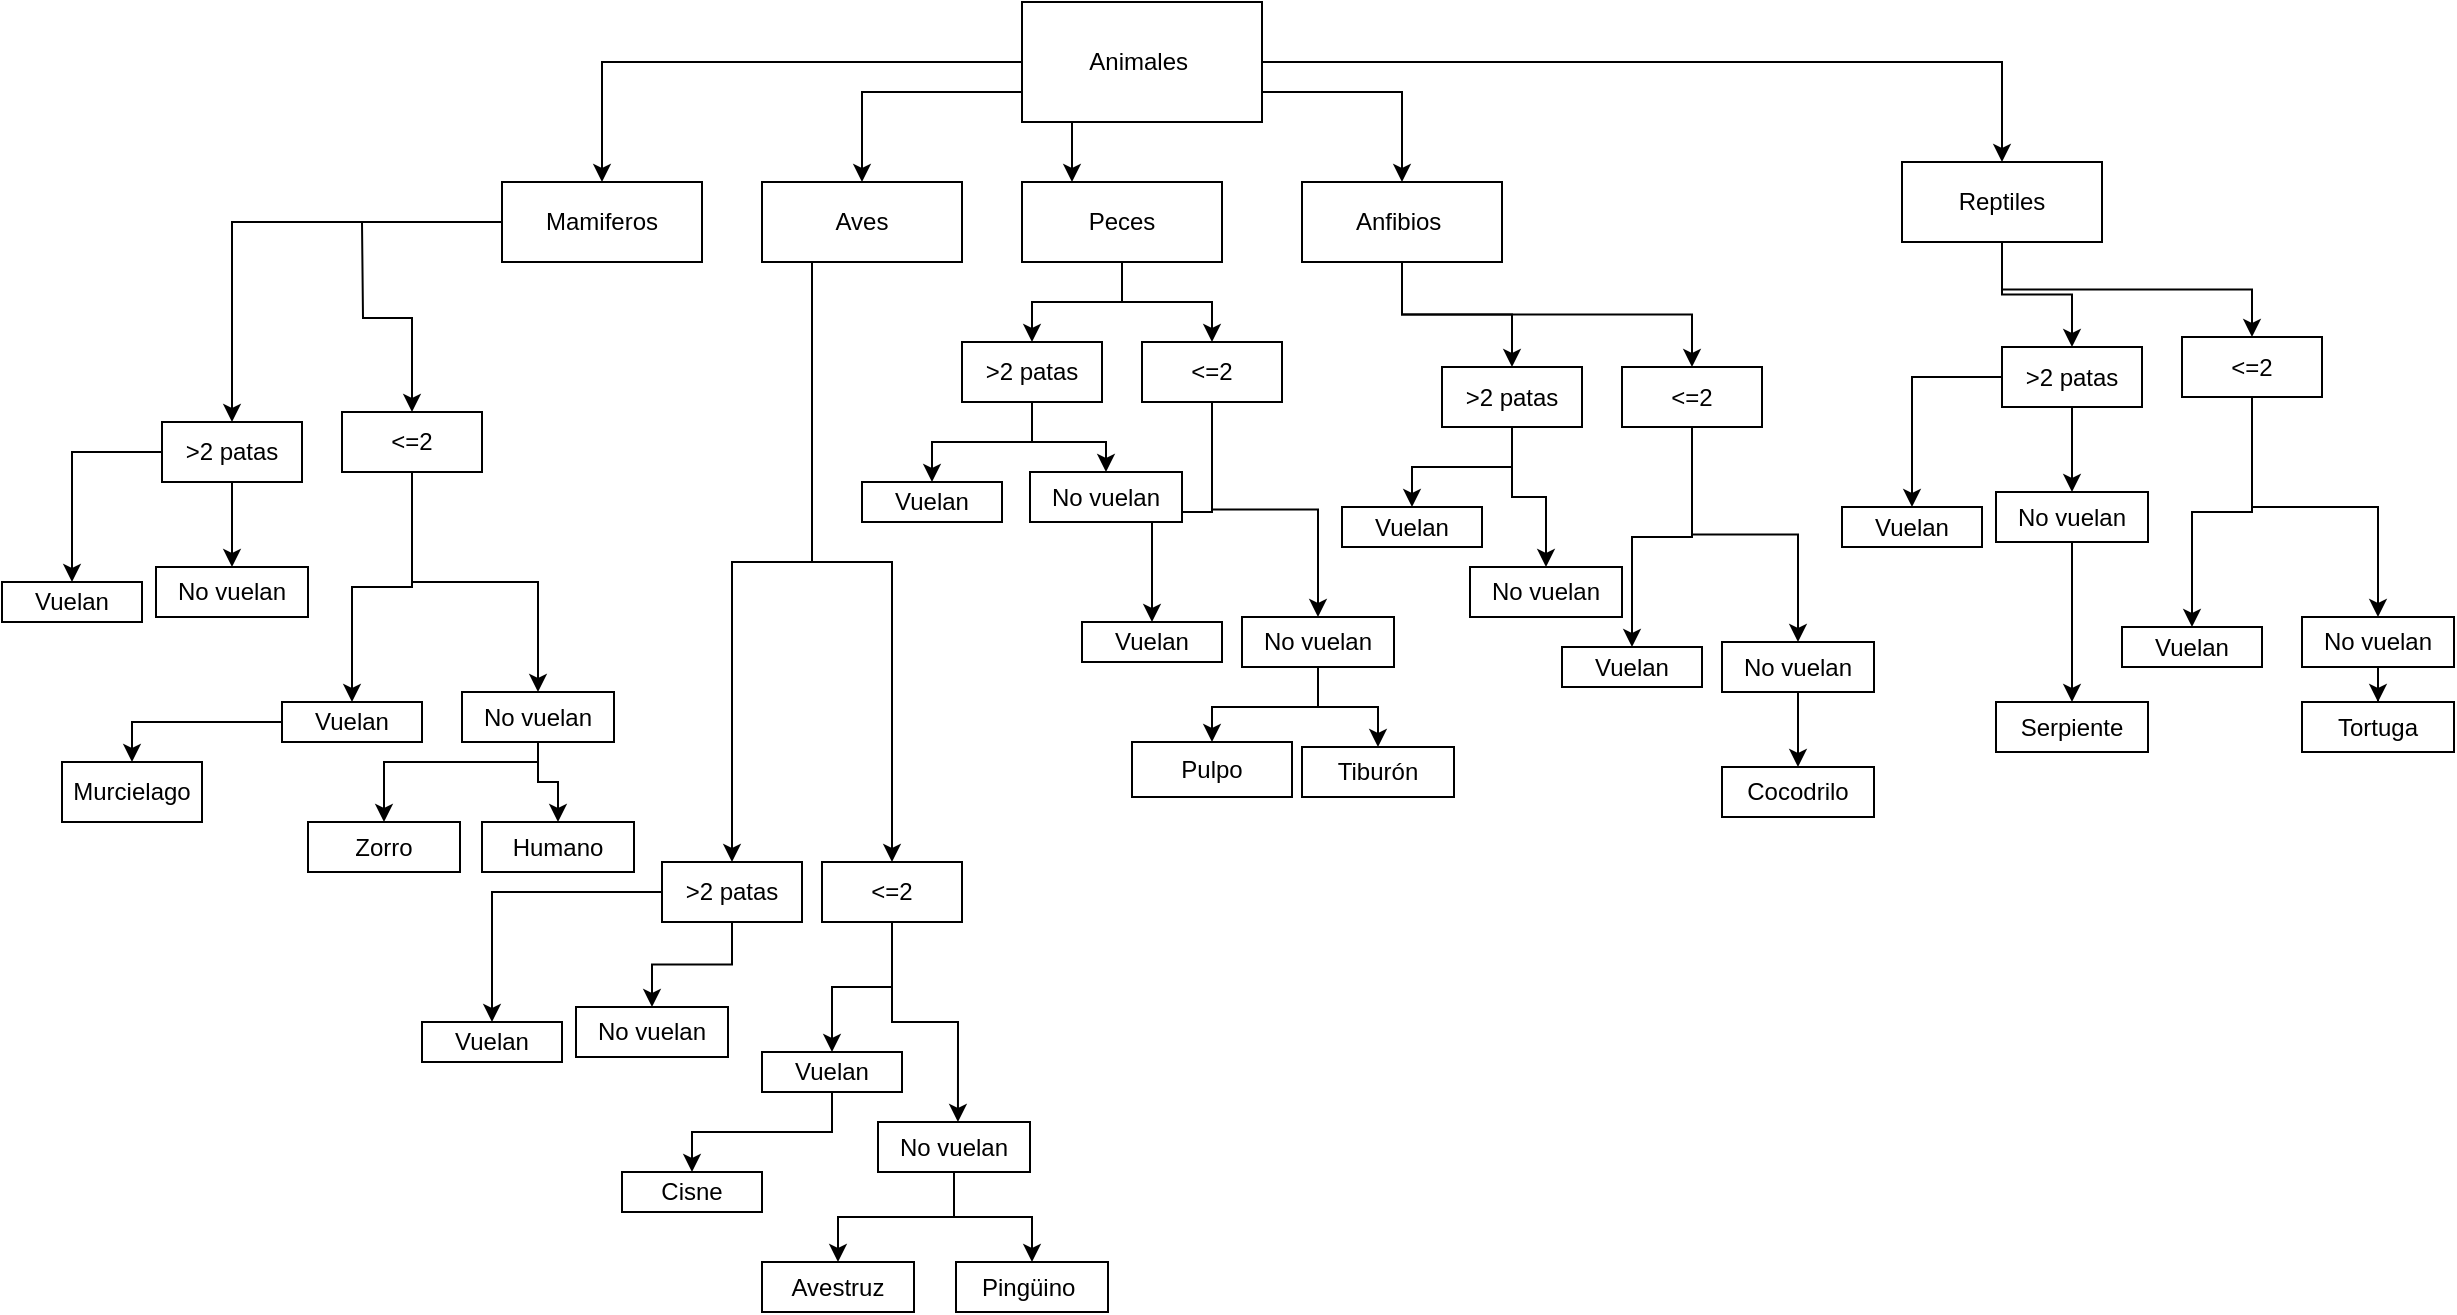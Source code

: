 <mxfile version="20.2.5" type="device"><diagram id="aRS3tcRz0LNNN-UGSEVj" name="Página-1"><mxGraphModel dx="1654" dy="483" grid="1" gridSize="10" guides="1" tooltips="1" connect="1" arrows="1" fold="1" page="1" pageScale="1" pageWidth="827" pageHeight="1169" math="0" shadow="0"><root><mxCell id="0"/><mxCell id="1" parent="0"/><mxCell id="ee5Uz7jaR93pna-LWLyb-7" style="edgeStyle=orthogonalEdgeStyle;rounded=0;orthogonalLoop=1;jettySize=auto;html=1;exitX=0;exitY=0.5;exitDx=0;exitDy=0;entryX=0.5;entryY=0;entryDx=0;entryDy=0;" edge="1" parent="1" source="ee5Uz7jaR93pna-LWLyb-1" target="ee5Uz7jaR93pna-LWLyb-2"><mxGeometry relative="1" as="geometry"/></mxCell><mxCell id="ee5Uz7jaR93pna-LWLyb-8" style="edgeStyle=orthogonalEdgeStyle;rounded=0;orthogonalLoop=1;jettySize=auto;html=1;exitX=0;exitY=0.75;exitDx=0;exitDy=0;" edge="1" parent="1" source="ee5Uz7jaR93pna-LWLyb-1" target="ee5Uz7jaR93pna-LWLyb-3"><mxGeometry relative="1" as="geometry"/></mxCell><mxCell id="ee5Uz7jaR93pna-LWLyb-9" style="edgeStyle=orthogonalEdgeStyle;rounded=0;orthogonalLoop=1;jettySize=auto;html=1;exitX=0.25;exitY=1;exitDx=0;exitDy=0;entryX=0.25;entryY=0;entryDx=0;entryDy=0;" edge="1" parent="1" source="ee5Uz7jaR93pna-LWLyb-1" target="ee5Uz7jaR93pna-LWLyb-4"><mxGeometry relative="1" as="geometry"/></mxCell><mxCell id="ee5Uz7jaR93pna-LWLyb-11" style="edgeStyle=orthogonalEdgeStyle;rounded=0;orthogonalLoop=1;jettySize=auto;html=1;exitX=1;exitY=0.5;exitDx=0;exitDy=0;" edge="1" parent="1" source="ee5Uz7jaR93pna-LWLyb-1" target="ee5Uz7jaR93pna-LWLyb-6"><mxGeometry relative="1" as="geometry"/></mxCell><mxCell id="ee5Uz7jaR93pna-LWLyb-12" style="edgeStyle=orthogonalEdgeStyle;rounded=0;orthogonalLoop=1;jettySize=auto;html=1;exitX=1;exitY=0.75;exitDx=0;exitDy=0;entryX=0.5;entryY=0;entryDx=0;entryDy=0;" edge="1" parent="1" source="ee5Uz7jaR93pna-LWLyb-1" target="ee5Uz7jaR93pna-LWLyb-5"><mxGeometry relative="1" as="geometry"/></mxCell><mxCell id="ee5Uz7jaR93pna-LWLyb-1" value="Animales&amp;nbsp;" style="rounded=0;whiteSpace=wrap;html=1;" vertex="1" parent="1"><mxGeometry x="340" y="60" width="120" height="60" as="geometry"/></mxCell><mxCell id="ee5Uz7jaR93pna-LWLyb-2" value="Mamiferos" style="rounded=0;whiteSpace=wrap;html=1;" vertex="1" parent="1"><mxGeometry x="80" y="150" width="100" height="40" as="geometry"/></mxCell><mxCell id="ee5Uz7jaR93pna-LWLyb-3" value="Aves" style="rounded=0;whiteSpace=wrap;html=1;" vertex="1" parent="1"><mxGeometry x="210" y="150" width="100" height="40" as="geometry"/></mxCell><mxCell id="ee5Uz7jaR93pna-LWLyb-40" value="" style="edgeStyle=orthogonalEdgeStyle;rounded=0;orthogonalLoop=1;jettySize=auto;html=1;" edge="1" parent="1" source="ee5Uz7jaR93pna-LWLyb-4" target="ee5Uz7jaR93pna-LWLyb-39"><mxGeometry relative="1" as="geometry"/></mxCell><mxCell id="ee5Uz7jaR93pna-LWLyb-42" value="" style="edgeStyle=orthogonalEdgeStyle;rounded=0;orthogonalLoop=1;jettySize=auto;html=1;" edge="1" parent="1" source="ee5Uz7jaR93pna-LWLyb-4" target="ee5Uz7jaR93pna-LWLyb-41"><mxGeometry relative="1" as="geometry"/></mxCell><mxCell id="ee5Uz7jaR93pna-LWLyb-4" value="Peces" style="rounded=0;whiteSpace=wrap;html=1;" vertex="1" parent="1"><mxGeometry x="340" y="150" width="100" height="40" as="geometry"/></mxCell><mxCell id="ee5Uz7jaR93pna-LWLyb-94" style="edgeStyle=orthogonalEdgeStyle;rounded=0;orthogonalLoop=1;jettySize=auto;html=1;exitX=0.5;exitY=1;exitDx=0;exitDy=0;entryX=0.5;entryY=0;entryDx=0;entryDy=0;" edge="1" parent="1" source="ee5Uz7jaR93pna-LWLyb-5" target="ee5Uz7jaR93pna-LWLyb-86"><mxGeometry relative="1" as="geometry"/></mxCell><mxCell id="ee5Uz7jaR93pna-LWLyb-95" style="edgeStyle=orthogonalEdgeStyle;rounded=0;orthogonalLoop=1;jettySize=auto;html=1;exitX=0.5;exitY=1;exitDx=0;exitDy=0;entryX=0.5;entryY=0;entryDx=0;entryDy=0;" edge="1" parent="1" source="ee5Uz7jaR93pna-LWLyb-5" target="ee5Uz7jaR93pna-LWLyb-89"><mxGeometry relative="1" as="geometry"/></mxCell><mxCell id="ee5Uz7jaR93pna-LWLyb-5" value="Anfibios&amp;nbsp;" style="rounded=0;whiteSpace=wrap;html=1;" vertex="1" parent="1"><mxGeometry x="480" y="150" width="100" height="40" as="geometry"/></mxCell><mxCell id="ee5Uz7jaR93pna-LWLyb-106" style="edgeStyle=orthogonalEdgeStyle;rounded=0;orthogonalLoop=1;jettySize=auto;html=1;exitX=0.5;exitY=1;exitDx=0;exitDy=0;entryX=0.5;entryY=0;entryDx=0;entryDy=0;" edge="1" parent="1" source="ee5Uz7jaR93pna-LWLyb-6" target="ee5Uz7jaR93pna-LWLyb-98"><mxGeometry relative="1" as="geometry"/></mxCell><mxCell id="ee5Uz7jaR93pna-LWLyb-107" style="edgeStyle=orthogonalEdgeStyle;rounded=0;orthogonalLoop=1;jettySize=auto;html=1;exitX=0.5;exitY=1;exitDx=0;exitDy=0;entryX=0.5;entryY=0;entryDx=0;entryDy=0;" edge="1" parent="1" source="ee5Uz7jaR93pna-LWLyb-6" target="ee5Uz7jaR93pna-LWLyb-101"><mxGeometry relative="1" as="geometry"/></mxCell><mxCell id="ee5Uz7jaR93pna-LWLyb-6" value="Reptiles" style="rounded=0;whiteSpace=wrap;html=1;" vertex="1" parent="1"><mxGeometry x="780" y="140" width="100" height="40" as="geometry"/></mxCell><mxCell id="ee5Uz7jaR93pna-LWLyb-44" value="" style="edgeStyle=orthogonalEdgeStyle;rounded=0;orthogonalLoop=1;jettySize=auto;html=1;" edge="1" parent="1" source="ee5Uz7jaR93pna-LWLyb-39" target="ee5Uz7jaR93pna-LWLyb-43"><mxGeometry relative="1" as="geometry"/></mxCell><mxCell id="ee5Uz7jaR93pna-LWLyb-48" value="" style="edgeStyle=orthogonalEdgeStyle;rounded=0;orthogonalLoop=1;jettySize=auto;html=1;" edge="1" parent="1" source="ee5Uz7jaR93pna-LWLyb-39" target="ee5Uz7jaR93pna-LWLyb-47"><mxGeometry relative="1" as="geometry"/></mxCell><mxCell id="ee5Uz7jaR93pna-LWLyb-39" value="&amp;gt;2 patas" style="rounded=0;whiteSpace=wrap;html=1;" vertex="1" parent="1"><mxGeometry x="310" y="230" width="70" height="30" as="geometry"/></mxCell><mxCell id="ee5Uz7jaR93pna-LWLyb-51" style="edgeStyle=orthogonalEdgeStyle;rounded=0;orthogonalLoop=1;jettySize=auto;html=1;exitX=0.5;exitY=1;exitDx=0;exitDy=0;entryX=0.5;entryY=0;entryDx=0;entryDy=0;" edge="1" parent="1" source="ee5Uz7jaR93pna-LWLyb-41" target="ee5Uz7jaR93pna-LWLyb-49"><mxGeometry relative="1" as="geometry"/></mxCell><mxCell id="ee5Uz7jaR93pna-LWLyb-52" style="edgeStyle=orthogonalEdgeStyle;rounded=0;orthogonalLoop=1;jettySize=auto;html=1;exitX=0.5;exitY=1;exitDx=0;exitDy=0;" edge="1" parent="1" source="ee5Uz7jaR93pna-LWLyb-41" target="ee5Uz7jaR93pna-LWLyb-50"><mxGeometry relative="1" as="geometry"/></mxCell><mxCell id="ee5Uz7jaR93pna-LWLyb-41" value="&amp;lt;=2" style="rounded=0;whiteSpace=wrap;html=1;" vertex="1" parent="1"><mxGeometry x="400" y="230" width="70" height="30" as="geometry"/></mxCell><mxCell id="ee5Uz7jaR93pna-LWLyb-43" value="Vuelan" style="rounded=0;whiteSpace=wrap;html=1;" vertex="1" parent="1"><mxGeometry x="260" y="300" width="70" height="20" as="geometry"/></mxCell><mxCell id="ee5Uz7jaR93pna-LWLyb-47" value="No vuelan" style="rounded=0;whiteSpace=wrap;html=1;" vertex="1" parent="1"><mxGeometry x="344" y="295" width="76" height="25" as="geometry"/></mxCell><mxCell id="ee5Uz7jaR93pna-LWLyb-49" value="Vuelan" style="rounded=0;whiteSpace=wrap;html=1;" vertex="1" parent="1"><mxGeometry x="370" y="370" width="70" height="20" as="geometry"/></mxCell><mxCell id="ee5Uz7jaR93pna-LWLyb-118" value="" style="edgeStyle=orthogonalEdgeStyle;rounded=0;orthogonalLoop=1;jettySize=auto;html=1;" edge="1" parent="1" source="ee5Uz7jaR93pna-LWLyb-50" target="ee5Uz7jaR93pna-LWLyb-117"><mxGeometry relative="1" as="geometry"/></mxCell><mxCell id="ee5Uz7jaR93pna-LWLyb-124" value="" style="edgeStyle=orthogonalEdgeStyle;rounded=0;orthogonalLoop=1;jettySize=auto;html=1;" edge="1" parent="1" source="ee5Uz7jaR93pna-LWLyb-50" target="ee5Uz7jaR93pna-LWLyb-123"><mxGeometry relative="1" as="geometry"/></mxCell><mxCell id="ee5Uz7jaR93pna-LWLyb-50" value="No vuelan" style="rounded=0;whiteSpace=wrap;html=1;" vertex="1" parent="1"><mxGeometry x="450" y="367.5" width="76" height="25" as="geometry"/></mxCell><mxCell id="ee5Uz7jaR93pna-LWLyb-57" value="" style="edgeStyle=orthogonalEdgeStyle;rounded=0;orthogonalLoop=1;jettySize=auto;html=1;exitX=0;exitY=0.5;exitDx=0;exitDy=0;" edge="1" parent="1" target="ee5Uz7jaR93pna-LWLyb-61" source="ee5Uz7jaR93pna-LWLyb-2"><mxGeometry relative="1" as="geometry"><mxPoint x="-10" y="230" as="sourcePoint"/></mxGeometry></mxCell><mxCell id="ee5Uz7jaR93pna-LWLyb-58" value="" style="edgeStyle=orthogonalEdgeStyle;rounded=0;orthogonalLoop=1;jettySize=auto;html=1;" edge="1" parent="1" target="ee5Uz7jaR93pna-LWLyb-64"><mxGeometry relative="1" as="geometry"><mxPoint x="10" y="170" as="sourcePoint"/></mxGeometry></mxCell><mxCell id="ee5Uz7jaR93pna-LWLyb-59" value="" style="edgeStyle=orthogonalEdgeStyle;rounded=0;orthogonalLoop=1;jettySize=auto;html=1;entryX=0.5;entryY=0;entryDx=0;entryDy=0;" edge="1" parent="1" source="ee5Uz7jaR93pna-LWLyb-61" target="ee5Uz7jaR93pna-LWLyb-70"><mxGeometry relative="1" as="geometry"><mxPoint x="-120" y="350" as="targetPoint"/></mxGeometry></mxCell><mxCell id="ee5Uz7jaR93pna-LWLyb-60" value="" style="edgeStyle=orthogonalEdgeStyle;rounded=0;orthogonalLoop=1;jettySize=auto;html=1;" edge="1" parent="1" source="ee5Uz7jaR93pna-LWLyb-61" target="ee5Uz7jaR93pna-LWLyb-65"><mxGeometry relative="1" as="geometry"/></mxCell><mxCell id="ee5Uz7jaR93pna-LWLyb-61" value="&amp;gt;2 patas" style="rounded=0;whiteSpace=wrap;html=1;" vertex="1" parent="1"><mxGeometry x="-90" y="270" width="70" height="30" as="geometry"/></mxCell><mxCell id="ee5Uz7jaR93pna-LWLyb-62" style="edgeStyle=orthogonalEdgeStyle;rounded=0;orthogonalLoop=1;jettySize=auto;html=1;exitX=0.5;exitY=1;exitDx=0;exitDy=0;entryX=0.5;entryY=0;entryDx=0;entryDy=0;" edge="1" parent="1" source="ee5Uz7jaR93pna-LWLyb-64" target="ee5Uz7jaR93pna-LWLyb-66"><mxGeometry relative="1" as="geometry"/></mxCell><mxCell id="ee5Uz7jaR93pna-LWLyb-63" style="edgeStyle=orthogonalEdgeStyle;rounded=0;orthogonalLoop=1;jettySize=auto;html=1;exitX=0.5;exitY=1;exitDx=0;exitDy=0;entryX=0.5;entryY=0;entryDx=0;entryDy=0;" edge="1" parent="1" source="ee5Uz7jaR93pna-LWLyb-64" target="ee5Uz7jaR93pna-LWLyb-69"><mxGeometry relative="1" as="geometry"><mxPoint x="88" y="407.5" as="targetPoint"/></mxGeometry></mxCell><mxCell id="ee5Uz7jaR93pna-LWLyb-64" value="&amp;lt;=2" style="rounded=0;whiteSpace=wrap;html=1;" vertex="1" parent="1"><mxGeometry y="265" width="70" height="30" as="geometry"/></mxCell><mxCell id="ee5Uz7jaR93pna-LWLyb-65" value="No vuelan" style="rounded=0;whiteSpace=wrap;html=1;" vertex="1" parent="1"><mxGeometry x="-93" y="342.5" width="76" height="25" as="geometry"/></mxCell><mxCell id="ee5Uz7jaR93pna-LWLyb-110" value="" style="edgeStyle=orthogonalEdgeStyle;rounded=0;orthogonalLoop=1;jettySize=auto;html=1;" edge="1" parent="1" source="ee5Uz7jaR93pna-LWLyb-66" target="ee5Uz7jaR93pna-LWLyb-109"><mxGeometry relative="1" as="geometry"/></mxCell><mxCell id="ee5Uz7jaR93pna-LWLyb-66" value="Vuelan" style="rounded=0;whiteSpace=wrap;html=1;" vertex="1" parent="1"><mxGeometry x="-30" y="410" width="70" height="20" as="geometry"/></mxCell><mxCell id="ee5Uz7jaR93pna-LWLyb-114" value="" style="edgeStyle=orthogonalEdgeStyle;rounded=0;orthogonalLoop=1;jettySize=auto;html=1;" edge="1" parent="1" source="ee5Uz7jaR93pna-LWLyb-69" target="ee5Uz7jaR93pna-LWLyb-113"><mxGeometry relative="1" as="geometry"><Array as="points"><mxPoint x="98" y="440"/><mxPoint x="21" y="440"/></Array></mxGeometry></mxCell><mxCell id="ee5Uz7jaR93pna-LWLyb-116" value="" style="edgeStyle=orthogonalEdgeStyle;rounded=0;orthogonalLoop=1;jettySize=auto;html=1;" edge="1" parent="1" source="ee5Uz7jaR93pna-LWLyb-69" target="ee5Uz7jaR93pna-LWLyb-115"><mxGeometry relative="1" as="geometry"/></mxCell><mxCell id="ee5Uz7jaR93pna-LWLyb-69" value="No vuelan" style="rounded=0;whiteSpace=wrap;html=1;" vertex="1" parent="1"><mxGeometry x="60" y="405" width="76" height="25" as="geometry"/></mxCell><mxCell id="ee5Uz7jaR93pna-LWLyb-70" value="Vuelan" style="rounded=0;whiteSpace=wrap;html=1;" vertex="1" parent="1"><mxGeometry x="-170" y="350" width="70" height="20" as="geometry"/></mxCell><mxCell id="ee5Uz7jaR93pna-LWLyb-71" value="" style="edgeStyle=orthogonalEdgeStyle;rounded=0;orthogonalLoop=1;jettySize=auto;html=1;exitX=0.25;exitY=1;exitDx=0;exitDy=0;" edge="1" parent="1" target="ee5Uz7jaR93pna-LWLyb-75" source="ee5Uz7jaR93pna-LWLyb-3"><mxGeometry relative="1" as="geometry"><mxPoint x="230" y="250" as="sourcePoint"/></mxGeometry></mxCell><mxCell id="ee5Uz7jaR93pna-LWLyb-72" value="" style="edgeStyle=orthogonalEdgeStyle;rounded=0;orthogonalLoop=1;jettySize=auto;html=1;exitX=0.25;exitY=1;exitDx=0;exitDy=0;" edge="1" parent="1" target="ee5Uz7jaR93pna-LWLyb-78" source="ee5Uz7jaR93pna-LWLyb-3"><mxGeometry relative="1" as="geometry"><mxPoint x="210" y="280" as="sourcePoint"/></mxGeometry></mxCell><mxCell id="ee5Uz7jaR93pna-LWLyb-73" value="" style="edgeStyle=orthogonalEdgeStyle;rounded=0;orthogonalLoop=1;jettySize=auto;html=1;entryX=0.5;entryY=0;entryDx=0;entryDy=0;" edge="1" parent="1" source="ee5Uz7jaR93pna-LWLyb-75" target="ee5Uz7jaR93pna-LWLyb-81"><mxGeometry relative="1" as="geometry"><mxPoint x="90" y="570" as="targetPoint"/></mxGeometry></mxCell><mxCell id="ee5Uz7jaR93pna-LWLyb-74" value="" style="edgeStyle=orthogonalEdgeStyle;rounded=0;orthogonalLoop=1;jettySize=auto;html=1;" edge="1" parent="1" source="ee5Uz7jaR93pna-LWLyb-75" target="ee5Uz7jaR93pna-LWLyb-79"><mxGeometry relative="1" as="geometry"/></mxCell><mxCell id="ee5Uz7jaR93pna-LWLyb-75" value="&amp;gt;2 patas" style="rounded=0;whiteSpace=wrap;html=1;" vertex="1" parent="1"><mxGeometry x="160" y="490" width="70" height="30" as="geometry"/></mxCell><mxCell id="ee5Uz7jaR93pna-LWLyb-76" style="edgeStyle=orthogonalEdgeStyle;rounded=0;orthogonalLoop=1;jettySize=auto;html=1;exitX=0.5;exitY=1;exitDx=0;exitDy=0;entryX=0.5;entryY=0;entryDx=0;entryDy=0;" edge="1" parent="1" source="ee5Uz7jaR93pna-LWLyb-78" target="ee5Uz7jaR93pna-LWLyb-80"><mxGeometry relative="1" as="geometry"/></mxCell><mxCell id="ee5Uz7jaR93pna-LWLyb-77" style="edgeStyle=orthogonalEdgeStyle;rounded=0;orthogonalLoop=1;jettySize=auto;html=1;exitX=0.5;exitY=1;exitDx=0;exitDy=0;entryX=0.526;entryY=0;entryDx=0;entryDy=0;entryPerimeter=0;" edge="1" parent="1" source="ee5Uz7jaR93pna-LWLyb-78" target="ee5Uz7jaR93pna-LWLyb-83"><mxGeometry relative="1" as="geometry"><mxPoint x="320" y="590" as="targetPoint"/></mxGeometry></mxCell><mxCell id="ee5Uz7jaR93pna-LWLyb-78" value="&amp;lt;=2" style="rounded=0;whiteSpace=wrap;html=1;" vertex="1" parent="1"><mxGeometry x="240" y="490" width="70" height="30" as="geometry"/></mxCell><mxCell id="ee5Uz7jaR93pna-LWLyb-79" value="No vuelan" style="rounded=0;whiteSpace=wrap;html=1;" vertex="1" parent="1"><mxGeometry x="117" y="562.5" width="76" height="25" as="geometry"/></mxCell><mxCell id="ee5Uz7jaR93pna-LWLyb-128" value="" style="edgeStyle=orthogonalEdgeStyle;rounded=0;orthogonalLoop=1;jettySize=auto;html=1;" edge="1" parent="1" source="ee5Uz7jaR93pna-LWLyb-80" target="ee5Uz7jaR93pna-LWLyb-127"><mxGeometry relative="1" as="geometry"/></mxCell><mxCell id="ee5Uz7jaR93pna-LWLyb-80" value="Vuelan" style="rounded=0;whiteSpace=wrap;html=1;" vertex="1" parent="1"><mxGeometry x="210" y="585" width="70" height="20" as="geometry"/></mxCell><mxCell id="ee5Uz7jaR93pna-LWLyb-81" value="Vuelan" style="rounded=0;whiteSpace=wrap;html=1;" vertex="1" parent="1"><mxGeometry x="40" y="570" width="70" height="20" as="geometry"/></mxCell><mxCell id="ee5Uz7jaR93pna-LWLyb-120" value="" style="edgeStyle=orthogonalEdgeStyle;rounded=0;orthogonalLoop=1;jettySize=auto;html=1;" edge="1" parent="1" source="ee5Uz7jaR93pna-LWLyb-83" target="ee5Uz7jaR93pna-LWLyb-119"><mxGeometry relative="1" as="geometry"/></mxCell><mxCell id="ee5Uz7jaR93pna-LWLyb-122" value="" style="edgeStyle=orthogonalEdgeStyle;rounded=0;orthogonalLoop=1;jettySize=auto;html=1;" edge="1" parent="1" source="ee5Uz7jaR93pna-LWLyb-83" target="ee5Uz7jaR93pna-LWLyb-121"><mxGeometry relative="1" as="geometry"/></mxCell><mxCell id="ee5Uz7jaR93pna-LWLyb-83" value="No vuelan" style="rounded=0;whiteSpace=wrap;html=1;" vertex="1" parent="1"><mxGeometry x="268" y="620" width="76" height="25" as="geometry"/></mxCell><mxCell id="ee5Uz7jaR93pna-LWLyb-84" value="" style="edgeStyle=orthogonalEdgeStyle;rounded=0;orthogonalLoop=1;jettySize=auto;html=1;" edge="1" parent="1" source="ee5Uz7jaR93pna-LWLyb-86" target="ee5Uz7jaR93pna-LWLyb-90"><mxGeometry relative="1" as="geometry"/></mxCell><mxCell id="ee5Uz7jaR93pna-LWLyb-85" value="" style="edgeStyle=orthogonalEdgeStyle;rounded=0;orthogonalLoop=1;jettySize=auto;html=1;" edge="1" parent="1" source="ee5Uz7jaR93pna-LWLyb-86" target="ee5Uz7jaR93pna-LWLyb-91"><mxGeometry relative="1" as="geometry"/></mxCell><mxCell id="ee5Uz7jaR93pna-LWLyb-86" value="&amp;gt;2 patas" style="rounded=0;whiteSpace=wrap;html=1;" vertex="1" parent="1"><mxGeometry x="550" y="242.5" width="70" height="30" as="geometry"/></mxCell><mxCell id="ee5Uz7jaR93pna-LWLyb-87" style="edgeStyle=orthogonalEdgeStyle;rounded=0;orthogonalLoop=1;jettySize=auto;html=1;exitX=0.5;exitY=1;exitDx=0;exitDy=0;entryX=0.5;entryY=0;entryDx=0;entryDy=0;" edge="1" parent="1" source="ee5Uz7jaR93pna-LWLyb-89" target="ee5Uz7jaR93pna-LWLyb-92"><mxGeometry relative="1" as="geometry"/></mxCell><mxCell id="ee5Uz7jaR93pna-LWLyb-88" style="edgeStyle=orthogonalEdgeStyle;rounded=0;orthogonalLoop=1;jettySize=auto;html=1;exitX=0.5;exitY=1;exitDx=0;exitDy=0;" edge="1" parent="1" source="ee5Uz7jaR93pna-LWLyb-89" target="ee5Uz7jaR93pna-LWLyb-93"><mxGeometry relative="1" as="geometry"/></mxCell><mxCell id="ee5Uz7jaR93pna-LWLyb-89" value="&amp;lt;=2" style="rounded=0;whiteSpace=wrap;html=1;" vertex="1" parent="1"><mxGeometry x="640" y="242.5" width="70" height="30" as="geometry"/></mxCell><mxCell id="ee5Uz7jaR93pna-LWLyb-90" value="Vuelan" style="rounded=0;whiteSpace=wrap;html=1;" vertex="1" parent="1"><mxGeometry x="500" y="312.5" width="70" height="20" as="geometry"/></mxCell><mxCell id="ee5Uz7jaR93pna-LWLyb-91" value="No vuelan" style="rounded=0;whiteSpace=wrap;html=1;" vertex="1" parent="1"><mxGeometry x="564" y="342.5" width="76" height="25" as="geometry"/></mxCell><mxCell id="ee5Uz7jaR93pna-LWLyb-92" value="Vuelan" style="rounded=0;whiteSpace=wrap;html=1;" vertex="1" parent="1"><mxGeometry x="610" y="382.5" width="70" height="20" as="geometry"/></mxCell><mxCell id="ee5Uz7jaR93pna-LWLyb-112" value="" style="edgeStyle=orthogonalEdgeStyle;rounded=0;orthogonalLoop=1;jettySize=auto;html=1;" edge="1" parent="1" source="ee5Uz7jaR93pna-LWLyb-93" target="ee5Uz7jaR93pna-LWLyb-111"><mxGeometry relative="1" as="geometry"/></mxCell><mxCell id="ee5Uz7jaR93pna-LWLyb-93" value="No vuelan" style="rounded=0;whiteSpace=wrap;html=1;" vertex="1" parent="1"><mxGeometry x="690" y="380" width="76" height="25" as="geometry"/></mxCell><mxCell id="ee5Uz7jaR93pna-LWLyb-96" value="" style="edgeStyle=orthogonalEdgeStyle;rounded=0;orthogonalLoop=1;jettySize=auto;html=1;entryX=0.5;entryY=0;entryDx=0;entryDy=0;" edge="1" parent="1" source="ee5Uz7jaR93pna-LWLyb-98" target="ee5Uz7jaR93pna-LWLyb-105"><mxGeometry relative="1" as="geometry"><mxPoint x="800" y="312.5" as="targetPoint"/></mxGeometry></mxCell><mxCell id="ee5Uz7jaR93pna-LWLyb-97" value="" style="edgeStyle=orthogonalEdgeStyle;rounded=0;orthogonalLoop=1;jettySize=auto;html=1;" edge="1" parent="1" source="ee5Uz7jaR93pna-LWLyb-98" target="ee5Uz7jaR93pna-LWLyb-102"><mxGeometry relative="1" as="geometry"/></mxCell><mxCell id="ee5Uz7jaR93pna-LWLyb-98" value="&amp;gt;2 patas" style="rounded=0;whiteSpace=wrap;html=1;" vertex="1" parent="1"><mxGeometry x="830" y="232.5" width="70" height="30" as="geometry"/></mxCell><mxCell id="ee5Uz7jaR93pna-LWLyb-99" style="edgeStyle=orthogonalEdgeStyle;rounded=0;orthogonalLoop=1;jettySize=auto;html=1;exitX=0.5;exitY=1;exitDx=0;exitDy=0;entryX=0.5;entryY=0;entryDx=0;entryDy=0;" edge="1" parent="1" source="ee5Uz7jaR93pna-LWLyb-101" target="ee5Uz7jaR93pna-LWLyb-103"><mxGeometry relative="1" as="geometry"/></mxCell><mxCell id="ee5Uz7jaR93pna-LWLyb-100" style="edgeStyle=orthogonalEdgeStyle;rounded=0;orthogonalLoop=1;jettySize=auto;html=1;exitX=0.5;exitY=1;exitDx=0;exitDy=0;entryX=0.5;entryY=0;entryDx=0;entryDy=0;" edge="1" parent="1" source="ee5Uz7jaR93pna-LWLyb-101" target="ee5Uz7jaR93pna-LWLyb-104"><mxGeometry relative="1" as="geometry"><mxPoint x="1008" y="370" as="targetPoint"/></mxGeometry></mxCell><mxCell id="ee5Uz7jaR93pna-LWLyb-101" value="&amp;lt;=2" style="rounded=0;whiteSpace=wrap;html=1;" vertex="1" parent="1"><mxGeometry x="920" y="227.5" width="70" height="30" as="geometry"/></mxCell><mxCell id="ee5Uz7jaR93pna-LWLyb-126" value="" style="edgeStyle=orthogonalEdgeStyle;rounded=0;orthogonalLoop=1;jettySize=auto;html=1;" edge="1" parent="1" source="ee5Uz7jaR93pna-LWLyb-102" target="ee5Uz7jaR93pna-LWLyb-125"><mxGeometry relative="1" as="geometry"/></mxCell><mxCell id="ee5Uz7jaR93pna-LWLyb-102" value="No vuelan" style="rounded=0;whiteSpace=wrap;html=1;" vertex="1" parent="1"><mxGeometry x="827" y="305" width="76" height="25" as="geometry"/></mxCell><mxCell id="ee5Uz7jaR93pna-LWLyb-103" value="Vuelan" style="rounded=0;whiteSpace=wrap;html=1;" vertex="1" parent="1"><mxGeometry x="890" y="372.5" width="70" height="20" as="geometry"/></mxCell><mxCell id="ee5Uz7jaR93pna-LWLyb-130" value="" style="edgeStyle=orthogonalEdgeStyle;rounded=0;orthogonalLoop=1;jettySize=auto;html=1;" edge="1" parent="1" source="ee5Uz7jaR93pna-LWLyb-104" target="ee5Uz7jaR93pna-LWLyb-129"><mxGeometry relative="1" as="geometry"/></mxCell><mxCell id="ee5Uz7jaR93pna-LWLyb-104" value="No vuelan" style="rounded=0;whiteSpace=wrap;html=1;" vertex="1" parent="1"><mxGeometry x="980" y="367.5" width="76" height="25" as="geometry"/></mxCell><mxCell id="ee5Uz7jaR93pna-LWLyb-105" value="Vuelan" style="rounded=0;whiteSpace=wrap;html=1;" vertex="1" parent="1"><mxGeometry x="750" y="312.5" width="70" height="20" as="geometry"/></mxCell><mxCell id="ee5Uz7jaR93pna-LWLyb-109" value="Murcielago" style="rounded=0;whiteSpace=wrap;html=1;" vertex="1" parent="1"><mxGeometry x="-140" y="440" width="70" height="30" as="geometry"/></mxCell><mxCell id="ee5Uz7jaR93pna-LWLyb-111" value="Cocodrilo" style="rounded=0;whiteSpace=wrap;html=1;" vertex="1" parent="1"><mxGeometry x="690" y="442.5" width="76" height="25" as="geometry"/></mxCell><mxCell id="ee5Uz7jaR93pna-LWLyb-113" value="Zorro" style="rounded=0;whiteSpace=wrap;html=1;" vertex="1" parent="1"><mxGeometry x="-17" y="470" width="76" height="25" as="geometry"/></mxCell><mxCell id="ee5Uz7jaR93pna-LWLyb-115" value="Humano" style="rounded=0;whiteSpace=wrap;html=1;" vertex="1" parent="1"><mxGeometry x="70" y="470" width="76" height="25" as="geometry"/></mxCell><mxCell id="ee5Uz7jaR93pna-LWLyb-117" value="Pulpo" style="rounded=0;whiteSpace=wrap;html=1;" vertex="1" parent="1"><mxGeometry x="395" y="430" width="80" height="27.5" as="geometry"/></mxCell><mxCell id="ee5Uz7jaR93pna-LWLyb-119" value="Avestruz" style="rounded=0;whiteSpace=wrap;html=1;" vertex="1" parent="1"><mxGeometry x="210" y="690" width="76" height="25" as="geometry"/></mxCell><mxCell id="ee5Uz7jaR93pna-LWLyb-121" value="Pingüino&amp;nbsp;" style="rounded=0;whiteSpace=wrap;html=1;" vertex="1" parent="1"><mxGeometry x="307" y="690" width="76" height="25" as="geometry"/></mxCell><mxCell id="ee5Uz7jaR93pna-LWLyb-123" value="Tiburón" style="rounded=0;whiteSpace=wrap;html=1;" vertex="1" parent="1"><mxGeometry x="480" y="432.5" width="76" height="25" as="geometry"/></mxCell><mxCell id="ee5Uz7jaR93pna-LWLyb-125" value="Serpiente" style="rounded=0;whiteSpace=wrap;html=1;" vertex="1" parent="1"><mxGeometry x="827" y="410" width="76" height="25" as="geometry"/></mxCell><mxCell id="ee5Uz7jaR93pna-LWLyb-127" value="Cisne" style="rounded=0;whiteSpace=wrap;html=1;" vertex="1" parent="1"><mxGeometry x="140" y="645" width="70" height="20" as="geometry"/></mxCell><mxCell id="ee5Uz7jaR93pna-LWLyb-129" value="Tortuga" style="rounded=0;whiteSpace=wrap;html=1;" vertex="1" parent="1"><mxGeometry x="980" y="410" width="76" height="25" as="geometry"/></mxCell></root></mxGraphModel></diagram></mxfile>